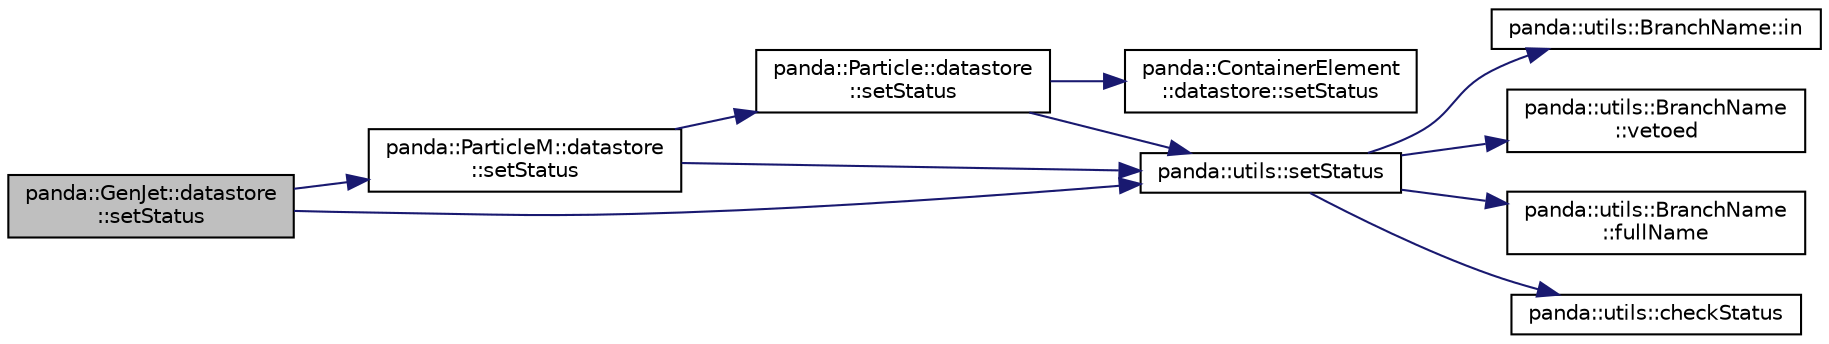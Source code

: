 digraph "panda::GenJet::datastore::setStatus"
{
 // INTERACTIVE_SVG=YES
  edge [fontname="Helvetica",fontsize="10",labelfontname="Helvetica",labelfontsize="10"];
  node [fontname="Helvetica",fontsize="10",shape=record];
  rankdir="LR";
  Node1 [label="panda::GenJet::datastore\l::setStatus",height=0.2,width=0.4,color="black", fillcolor="grey75", style="filled" fontcolor="black"];
  Node1 -> Node2 [color="midnightblue",fontsize="10",style="solid"];
  Node2 [label="panda::ParticleM::datastore\l::setStatus",height=0.2,width=0.4,color="black", fillcolor="white", style="filled",URL="$structpanda_1_1ParticleM_1_1datastore.html#a957ae0973d0133c87e71845ad751fd64"];
  Node2 -> Node3 [color="midnightblue",fontsize="10",style="solid"];
  Node3 [label="panda::Particle::datastore\l::setStatus",height=0.2,width=0.4,color="black", fillcolor="white", style="filled",URL="$structpanda_1_1Particle_1_1datastore.html#afa508d25966c3e2044e67e4b50f1679e"];
  Node3 -> Node4 [color="midnightblue",fontsize="10",style="solid"];
  Node4 [label="panda::ContainerElement\l::datastore::setStatus",height=0.2,width=0.4,color="black", fillcolor="white", style="filled",URL="$structpanda_1_1ContainerElement_1_1datastore.html#aad03a4d0428dfa3b6ae9ccfb04d49cd8"];
  Node3 -> Node5 [color="midnightblue",fontsize="10",style="solid"];
  Node5 [label="panda::utils::setStatus",height=0.2,width=0.4,color="black", fillcolor="white", style="filled",URL="$namespacepanda_1_1utils.html#a01665f786d6a2acedb8f008f3fc9fc84",tooltip="Set status of a branch. "];
  Node5 -> Node6 [color="midnightblue",fontsize="10",style="solid"];
  Node6 [label="panda::utils::BranchName::in",height=0.2,width=0.4,color="black", fillcolor="white", style="filled",URL="$classpanda_1_1utils_1_1BranchName.html#a6cc8a6df7c5b12a0221fd49773cca6a7",tooltip="Is the name included and not vetoed? "];
  Node5 -> Node7 [color="midnightblue",fontsize="10",style="solid"];
  Node7 [label="panda::utils::BranchName\l::vetoed",height=0.2,width=0.4,color="black", fillcolor="white", style="filled",URL="$classpanda_1_1utils_1_1BranchName.html#ae3332329bf2afae5ed8e7c35e5d77ffa",tooltip="Is the name included and vetoed? "];
  Node5 -> Node8 [color="midnightblue",fontsize="10",style="solid"];
  Node8 [label="panda::utils::BranchName\l::fullName",height=0.2,width=0.4,color="black", fillcolor="white", style="filled",URL="$classpanda_1_1utils_1_1BranchName.html#a13958ff4a9d554d2c057c600b4f70412",tooltip="Prepend the branch name with &lt;objName.&gt;. "];
  Node5 -> Node9 [color="midnightblue",fontsize="10",style="solid"];
  Node9 [label="panda::utils::checkStatus",height=0.2,width=0.4,color="black", fillcolor="white", style="filled",URL="$namespacepanda_1_1utils.html#aafa411773a4b0ee829d99e6e5a0abdcd",tooltip="Check status of a branch. "];
  Node2 -> Node5 [color="midnightblue",fontsize="10",style="solid"];
  Node1 -> Node5 [color="midnightblue",fontsize="10",style="solid"];
}
